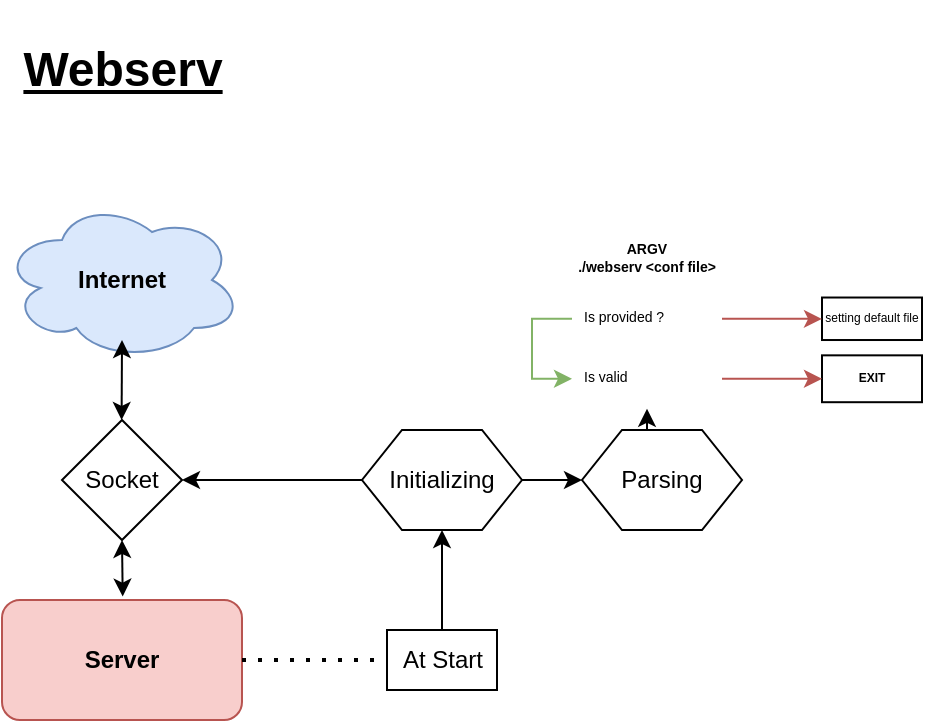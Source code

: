 <mxfile version="22.1.21" type="github">
  <diagram name="Page-1" id="gFfrrCDwq1luvMO310fa">
    <mxGraphModel dx="2074" dy="2204" grid="1" gridSize="10" guides="1" tooltips="1" connect="1" arrows="1" fold="1" page="1" pageScale="1" pageWidth="850" pageHeight="1100" math="0" shadow="0">
      <root>
        <mxCell id="0" />
        <mxCell id="1" parent="0" />
        <mxCell id="4pmFrbp5daFxceGFT304-1" value="&lt;b&gt;Server&lt;/b&gt;" style="rounded=1;whiteSpace=wrap;html=1;fillColor=#f8cecc;strokeColor=#b85450;" vertex="1" parent="1">
          <mxGeometry x="340" y="280" width="120" height="60" as="geometry" />
        </mxCell>
        <mxCell id="4pmFrbp5daFxceGFT304-2" value="Socket" style="rhombus;whiteSpace=wrap;html=1;" vertex="1" parent="1">
          <mxGeometry x="370" y="190" width="60" height="60" as="geometry" />
        </mxCell>
        <mxCell id="4pmFrbp5daFxceGFT304-3" value="" style="endArrow=classic;startArrow=classic;html=1;rounded=0;entryX=0.5;entryY=1;entryDx=0;entryDy=0;exitX=0.503;exitY=-0.029;exitDx=0;exitDy=0;exitPerimeter=0;" edge="1" parent="1" source="4pmFrbp5daFxceGFT304-1" target="4pmFrbp5daFxceGFT304-2">
          <mxGeometry width="50" height="50" relative="1" as="geometry">
            <mxPoint x="410" y="310" as="sourcePoint" />
            <mxPoint x="460" y="260" as="targetPoint" />
            <Array as="points" />
          </mxGeometry>
        </mxCell>
        <mxCell id="4pmFrbp5daFxceGFT304-4" value="&lt;b&gt;Internet&lt;/b&gt;" style="ellipse;shape=cloud;whiteSpace=wrap;html=1;fillColor=#dae8fc;strokeColor=#6c8ebf;" vertex="1" parent="1">
          <mxGeometry x="340" y="80" width="120" height="80" as="geometry" />
        </mxCell>
        <mxCell id="4pmFrbp5daFxceGFT304-5" value="" style="endArrow=classic;startArrow=classic;html=1;rounded=0;exitX=0.5;exitY=0;exitDx=0;exitDy=0;entryX=0.5;entryY=0.875;entryDx=0;entryDy=0;entryPerimeter=0;" edge="1" parent="1" target="4pmFrbp5daFxceGFT304-4">
          <mxGeometry width="50" height="50" relative="1" as="geometry">
            <mxPoint x="399.8" y="190" as="sourcePoint" />
            <mxPoint x="400" y="160" as="targetPoint" />
          </mxGeometry>
        </mxCell>
        <mxCell id="4pmFrbp5daFxceGFT304-6" style="edgeStyle=orthogonalEdgeStyle;rounded=0;orthogonalLoop=1;jettySize=auto;html=1;exitX=0;exitY=0.5;exitDx=0;exitDy=0;entryX=1;entryY=0.5;entryDx=0;entryDy=0;" edge="1" parent="1" source="4pmFrbp5daFxceGFT304-8" target="4pmFrbp5daFxceGFT304-2">
          <mxGeometry relative="1" as="geometry" />
        </mxCell>
        <mxCell id="4pmFrbp5daFxceGFT304-7" style="edgeStyle=orthogonalEdgeStyle;rounded=0;orthogonalLoop=1;jettySize=auto;html=1;exitX=1;exitY=0.5;exitDx=0;exitDy=0;entryX=0;entryY=0.5;entryDx=0;entryDy=0;" edge="1" parent="1" source="4pmFrbp5daFxceGFT304-8" target="4pmFrbp5daFxceGFT304-13">
          <mxGeometry relative="1" as="geometry" />
        </mxCell>
        <mxCell id="4pmFrbp5daFxceGFT304-8" value="Initializing" style="shape=hexagon;perimeter=hexagonPerimeter2;whiteSpace=wrap;html=1;fixedSize=1;" vertex="1" parent="1">
          <mxGeometry x="520" y="195" width="80" height="50" as="geometry" />
        </mxCell>
        <mxCell id="4pmFrbp5daFxceGFT304-9" value="At Start" style="rounded=0;whiteSpace=wrap;html=1;" vertex="1" parent="1">
          <mxGeometry x="532.5" y="295" width="55" height="30" as="geometry" />
        </mxCell>
        <mxCell id="4pmFrbp5daFxceGFT304-10" value="" style="endArrow=none;dashed=1;html=1;dashPattern=1 3;strokeWidth=2;rounded=0;entryX=0;entryY=0.5;entryDx=0;entryDy=0;exitX=1;exitY=0.5;exitDx=0;exitDy=0;" edge="1" parent="1" source="4pmFrbp5daFxceGFT304-1" target="4pmFrbp5daFxceGFT304-9">
          <mxGeometry width="50" height="50" relative="1" as="geometry">
            <mxPoint x="400" y="280" as="sourcePoint" />
            <mxPoint x="450" y="230" as="targetPoint" />
          </mxGeometry>
        </mxCell>
        <mxCell id="4pmFrbp5daFxceGFT304-11" value="" style="endArrow=classic;html=1;rounded=0;exitX=0.5;exitY=0;exitDx=0;exitDy=0;entryX=0.5;entryY=1;entryDx=0;entryDy=0;" edge="1" parent="1" source="4pmFrbp5daFxceGFT304-9" target="4pmFrbp5daFxceGFT304-8">
          <mxGeometry width="50" height="50" relative="1" as="geometry">
            <mxPoint x="400" y="280" as="sourcePoint" />
            <mxPoint x="450" y="230" as="targetPoint" />
          </mxGeometry>
        </mxCell>
        <mxCell id="4pmFrbp5daFxceGFT304-12" style="edgeStyle=orthogonalEdgeStyle;rounded=0;orthogonalLoop=1;jettySize=auto;html=1;exitX=0.5;exitY=0;exitDx=0;exitDy=0;entryX=0.5;entryY=1;entryDx=0;entryDy=0;" edge="1" parent="1" source="4pmFrbp5daFxceGFT304-13" target="4pmFrbp5daFxceGFT304-14">
          <mxGeometry relative="1" as="geometry" />
        </mxCell>
        <mxCell id="4pmFrbp5daFxceGFT304-13" value="Parsing" style="shape=hexagon;perimeter=hexagonPerimeter2;whiteSpace=wrap;html=1;fixedSize=1;" vertex="1" parent="1">
          <mxGeometry x="630" y="195" width="80" height="50" as="geometry" />
        </mxCell>
        <mxCell id="4pmFrbp5daFxceGFT304-14" value="&lt;div&gt;&lt;b&gt;ARGV&lt;/b&gt;&lt;/div&gt;&lt;div&gt;&lt;b&gt;./webserv &amp;lt;conf file&amp;gt;&lt;br&gt;&lt;/b&gt;&lt;/div&gt;" style="swimlane;fontStyle=0;childLayout=stackLayout;horizontal=1;startSize=30;horizontalStack=0;resizeParent=1;resizeParentMax=0;resizeLast=0;collapsible=1;marginBottom=0;whiteSpace=wrap;html=1;strokeColor=none;fontSize=7;rounded=0;" vertex="1" parent="1">
          <mxGeometry x="625" y="94.38" width="75" height="90" as="geometry">
            <mxRectangle x="625" y="94.38" width="90" height="30" as="alternateBounds" />
          </mxGeometry>
        </mxCell>
        <mxCell id="4pmFrbp5daFxceGFT304-15" style="edgeStyle=orthogonalEdgeStyle;rounded=0;orthogonalLoop=1;jettySize=auto;html=1;entryX=0;entryY=0.5;entryDx=0;entryDy=0;exitX=0;exitY=0.5;exitDx=0;exitDy=0;fillColor=#d5e8d4;strokeColor=#82b366;" edge="1" parent="4pmFrbp5daFxceGFT304-14" source="4pmFrbp5daFxceGFT304-16" target="4pmFrbp5daFxceGFT304-17">
          <mxGeometry relative="1" as="geometry">
            <Array as="points">
              <mxPoint x="-20" y="45" />
              <mxPoint x="-20" y="75" />
            </Array>
          </mxGeometry>
        </mxCell>
        <mxCell id="4pmFrbp5daFxceGFT304-16" value="Is provided ?" style="text;strokeColor=none;fillColor=none;align=left;verticalAlign=middle;spacingLeft=4;spacingRight=4;overflow=hidden;points=[[0,0.5],[1,0.5]];portConstraint=eastwest;rotatable=0;whiteSpace=wrap;html=1;fontSize=7;" vertex="1" parent="4pmFrbp5daFxceGFT304-14">
          <mxGeometry y="30" width="75" height="30" as="geometry" />
        </mxCell>
        <mxCell id="4pmFrbp5daFxceGFT304-17" value="Is valid" style="text;strokeColor=none;fillColor=none;align=left;verticalAlign=middle;spacingLeft=4;spacingRight=4;overflow=hidden;points=[[0,0.5],[1,0.5]];portConstraint=eastwest;rotatable=0;whiteSpace=wrap;html=1;fontSize=7;" vertex="1" parent="4pmFrbp5daFxceGFT304-14">
          <mxGeometry y="60" width="75" height="30" as="geometry" />
        </mxCell>
        <mxCell id="4pmFrbp5daFxceGFT304-18" value="setting default file" style="rounded=0;whiteSpace=wrap;html=1;fontSize=6;" vertex="1" parent="1">
          <mxGeometry x="750" y="128.76" width="50" height="21.25" as="geometry" />
        </mxCell>
        <mxCell id="4pmFrbp5daFxceGFT304-19" style="edgeStyle=orthogonalEdgeStyle;rounded=0;orthogonalLoop=1;jettySize=auto;html=1;fillColor=#f8cecc;strokeColor=#b85450;" edge="1" parent="1" source="4pmFrbp5daFxceGFT304-16" target="4pmFrbp5daFxceGFT304-18">
          <mxGeometry relative="1" as="geometry">
            <mxPoint x="750" y="135" as="targetPoint" />
          </mxGeometry>
        </mxCell>
        <mxCell id="4pmFrbp5daFxceGFT304-20" value="&lt;b&gt;EXIT&lt;/b&gt;" style="rounded=0;whiteSpace=wrap;html=1;fontSize=6;" vertex="1" parent="1">
          <mxGeometry x="750" y="157.67" width="50" height="23.43" as="geometry" />
        </mxCell>
        <mxCell id="4pmFrbp5daFxceGFT304-21" style="edgeStyle=orthogonalEdgeStyle;rounded=0;orthogonalLoop=1;jettySize=auto;html=1;fontStyle=1;fillColor=#f8cecc;strokeColor=#b85450;" edge="1" parent="1" source="4pmFrbp5daFxceGFT304-17" target="4pmFrbp5daFxceGFT304-20">
          <mxGeometry relative="1" as="geometry">
            <mxPoint x="750" y="169.38" as="targetPoint" />
          </mxGeometry>
        </mxCell>
        <mxCell id="4pmFrbp5daFxceGFT304-22" value="&lt;h1&gt;&lt;b&gt;&lt;u&gt;Webserv&lt;/u&gt;&lt;/b&gt;&lt;/h1&gt;" style="text;html=1;align=center;verticalAlign=middle;resizable=0;points=[];autosize=1;strokeColor=none;fillColor=none;" vertex="1" parent="1">
          <mxGeometry x="340" y="-20" width="120" height="70" as="geometry" />
        </mxCell>
      </root>
    </mxGraphModel>
  </diagram>
</mxfile>
